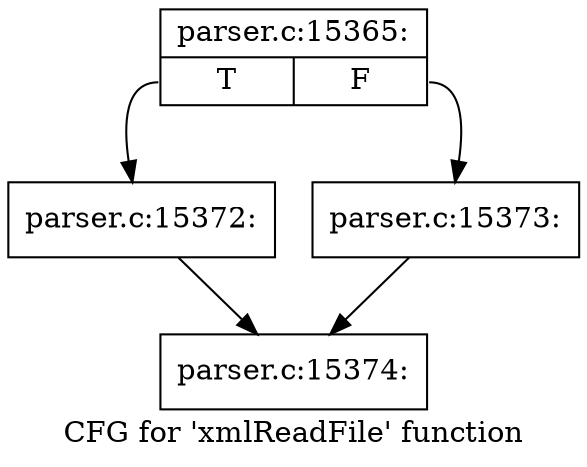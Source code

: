digraph "CFG for 'xmlReadFile' function" {
	label="CFG for 'xmlReadFile' function";

	Node0x4a5da00 [shape=record,label="{parser.c:15365:|{<s0>T|<s1>F}}"];
	Node0x4a5da00:s0 -> Node0x4a5eec0;
	Node0x4a5da00:s1 -> Node0x4a5ef10;
	Node0x4a5eec0 [shape=record,label="{parser.c:15372:}"];
	Node0x4a5eec0 -> Node0x4a5d5f0;
	Node0x4a5ef10 [shape=record,label="{parser.c:15373:}"];
	Node0x4a5ef10 -> Node0x4a5d5f0;
	Node0x4a5d5f0 [shape=record,label="{parser.c:15374:}"];
}
